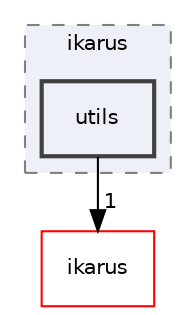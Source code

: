 digraph "utils"
{
 // LATEX_PDF_SIZE
  edge [fontname="Helvetica",fontsize="10",labelfontname="Helvetica",labelfontsize="10"];
  node [fontname="Helvetica",fontsize="10",shape=record];
  compound=true
  subgraph clusterdir_73badfddb58208682f2caf3b249febfe {
    graph [ bgcolor="#edf0f7", pencolor="grey50", style="filled,dashed,", label="ikarus", fontname="Helvetica", fontsize="10", URL="dir_73badfddb58208682f2caf3b249febfe.html"]
  dir_86832cf5e78640a96768d75c38062b36 [shape=box, label="utils", style="filled,bold,", fillcolor="#edf0f7", color="grey25", URL="dir_86832cf5e78640a96768d75c38062b36.html"];
  }
  dir_5bec9ec6c6b8ab3f2f9d60d2ff21ed81 [shape=box, label="ikarus", style="", fillcolor="#edf0f7", color="red", URL="dir_5bec9ec6c6b8ab3f2f9d60d2ff21ed81.html"];
  dir_86832cf5e78640a96768d75c38062b36->dir_5bec9ec6c6b8ab3f2f9d60d2ff21ed81 [headlabel="1", labeldistance=1.5 headhref="dir_000034_000016.html"];
}
